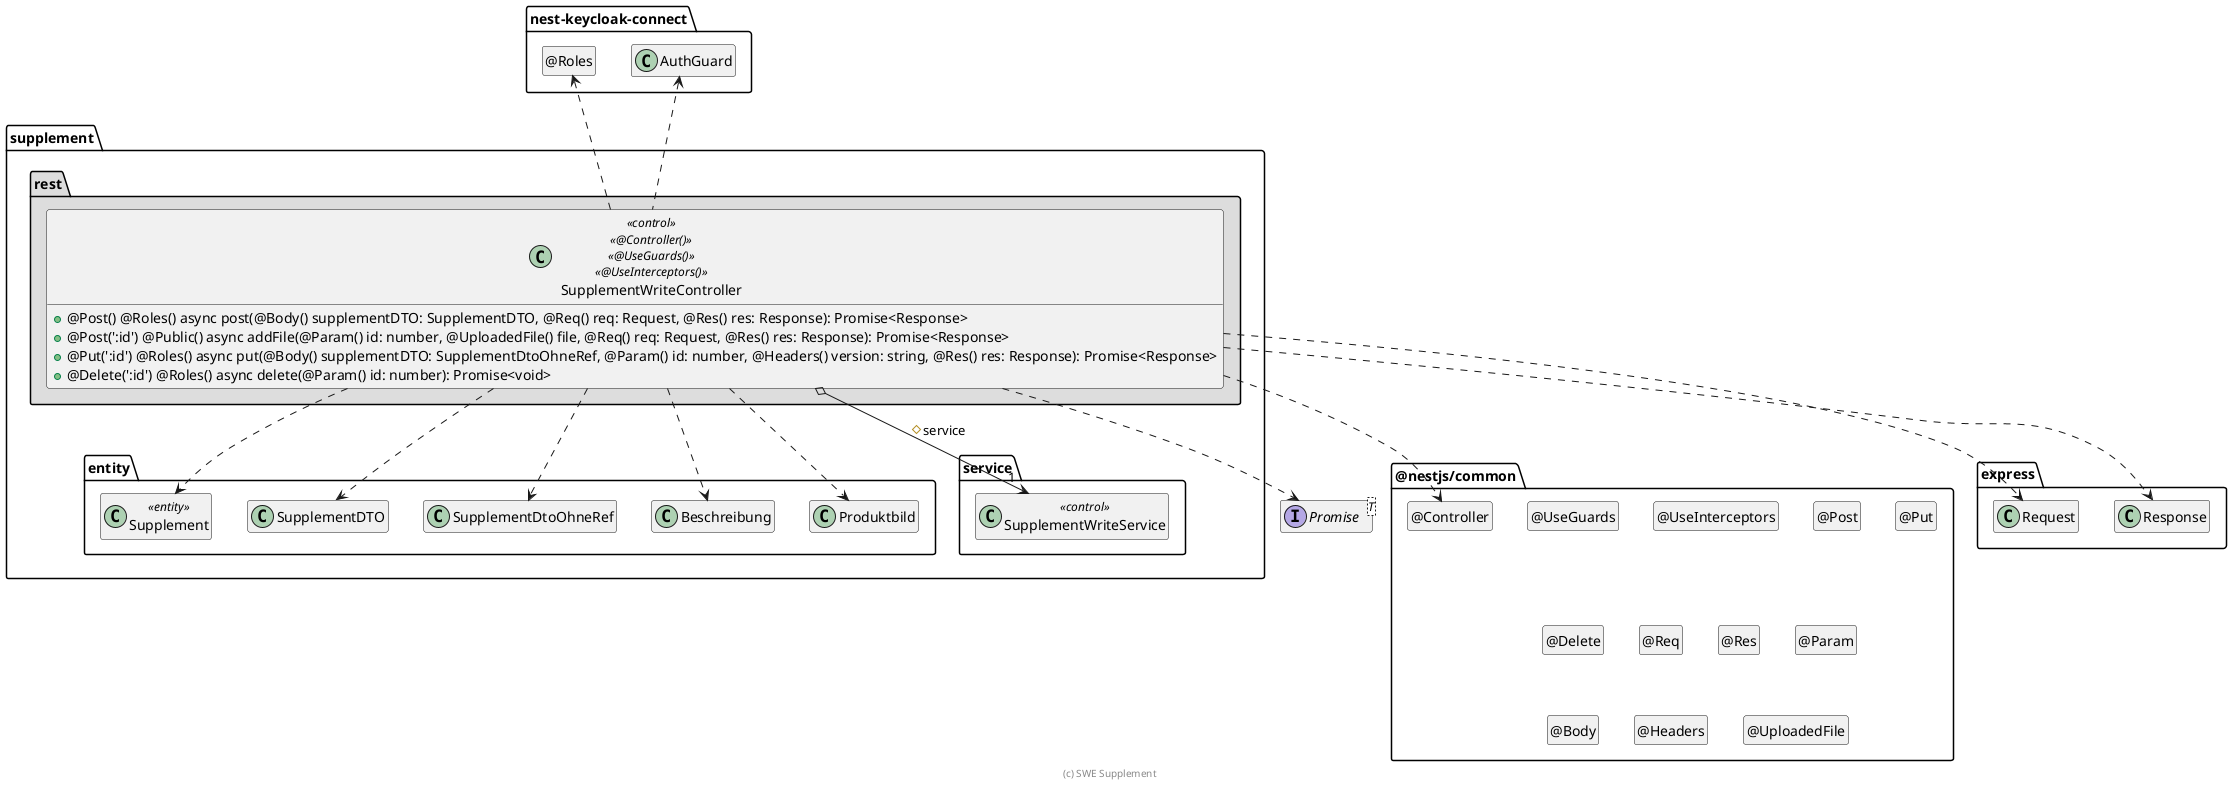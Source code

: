 @startuml SupplementWriteController

interface Promise<T>

package @nestjs/common {
  class "@Controller" as Controller
  hide Controller circle

  class "@UseGuards" as UseGuards
  hide UseGuards circle

  class "@UseInterceptors" as UseInterceptors
  hide UseInterceptors circle

  class "@Post" as Post
  hide Post circle

  class "@Put" as Put
  hide Put circle

  class "@Delete" as Delete
  hide Delete circle

  class "@Req" as Req
  hide Req circle

  class "@Res" as Res
  hide Res circle

  class "@Param" as Param
  hide Param circle

  class "@Body" as Body
  hide Body circle

  class "@Headers" as Headers
  hide Headers circle

  class "@UploadedFile" as UploadedFile
  hide UploadedFile circle
}

package nest-keycloak-connect {
  class AuthGuard
  class "@Roles" as Roles
  hide Roles circle
}

package express {
  class Request
  class Response
}

package supplement {
  package entity #FFFFFF {
    class Supplement <<entity>>
    class SupplementDTO
    class SupplementDtoOhneRef
    class Beschreibung
    class Produktbild
  }

  package service {
    class SupplementWriteService << control >>
  }

  package rest #DDDDDD {
    class SupplementWriteController << control >> << @Controller() >> << @UseGuards() >> << @UseInterceptors() >> {
      + @Post() @Roles() async post(@Body() supplementDTO: SupplementDTO, @Req() req: Request, @Res() res: Response): Promise<Response>
      + @Post(':id') @Public() async addFile(@Param() id: number, @UploadedFile() file, @Req() req: Request, @Res() res: Response): Promise<Response>
      + @Put(':id') @Roles() async put(@Body() supplementDTO: SupplementDtoOhneRef, @Param() id: number, @Headers() version: string, @Res() res: Response): Promise<Response>
      + @Delete(':id') @Roles() async delete(@Param() id: number): Promise<void>
    }

    SupplementWriteController o--> "1" SupplementWriteService : #service
    SupplementWriteController ..> Controller
    SupplementWriteController .up.> AuthGuard
    SupplementWriteController .up.> Roles
    SupplementWriteController ..> Request
    SupplementWriteController ..> Response
    SupplementWriteController ..> Promise
    SupplementWriteController ..> SupplementDTO
    SupplementWriteController ..> SupplementDtoOhneRef
    SupplementWriteController ..> Beschreibung
    SupplementWriteController ..> Produktbild
    SupplementWriteController ..> Supplement
  }
}

hide empty members

footer (c) SWE Supplement

@enduml